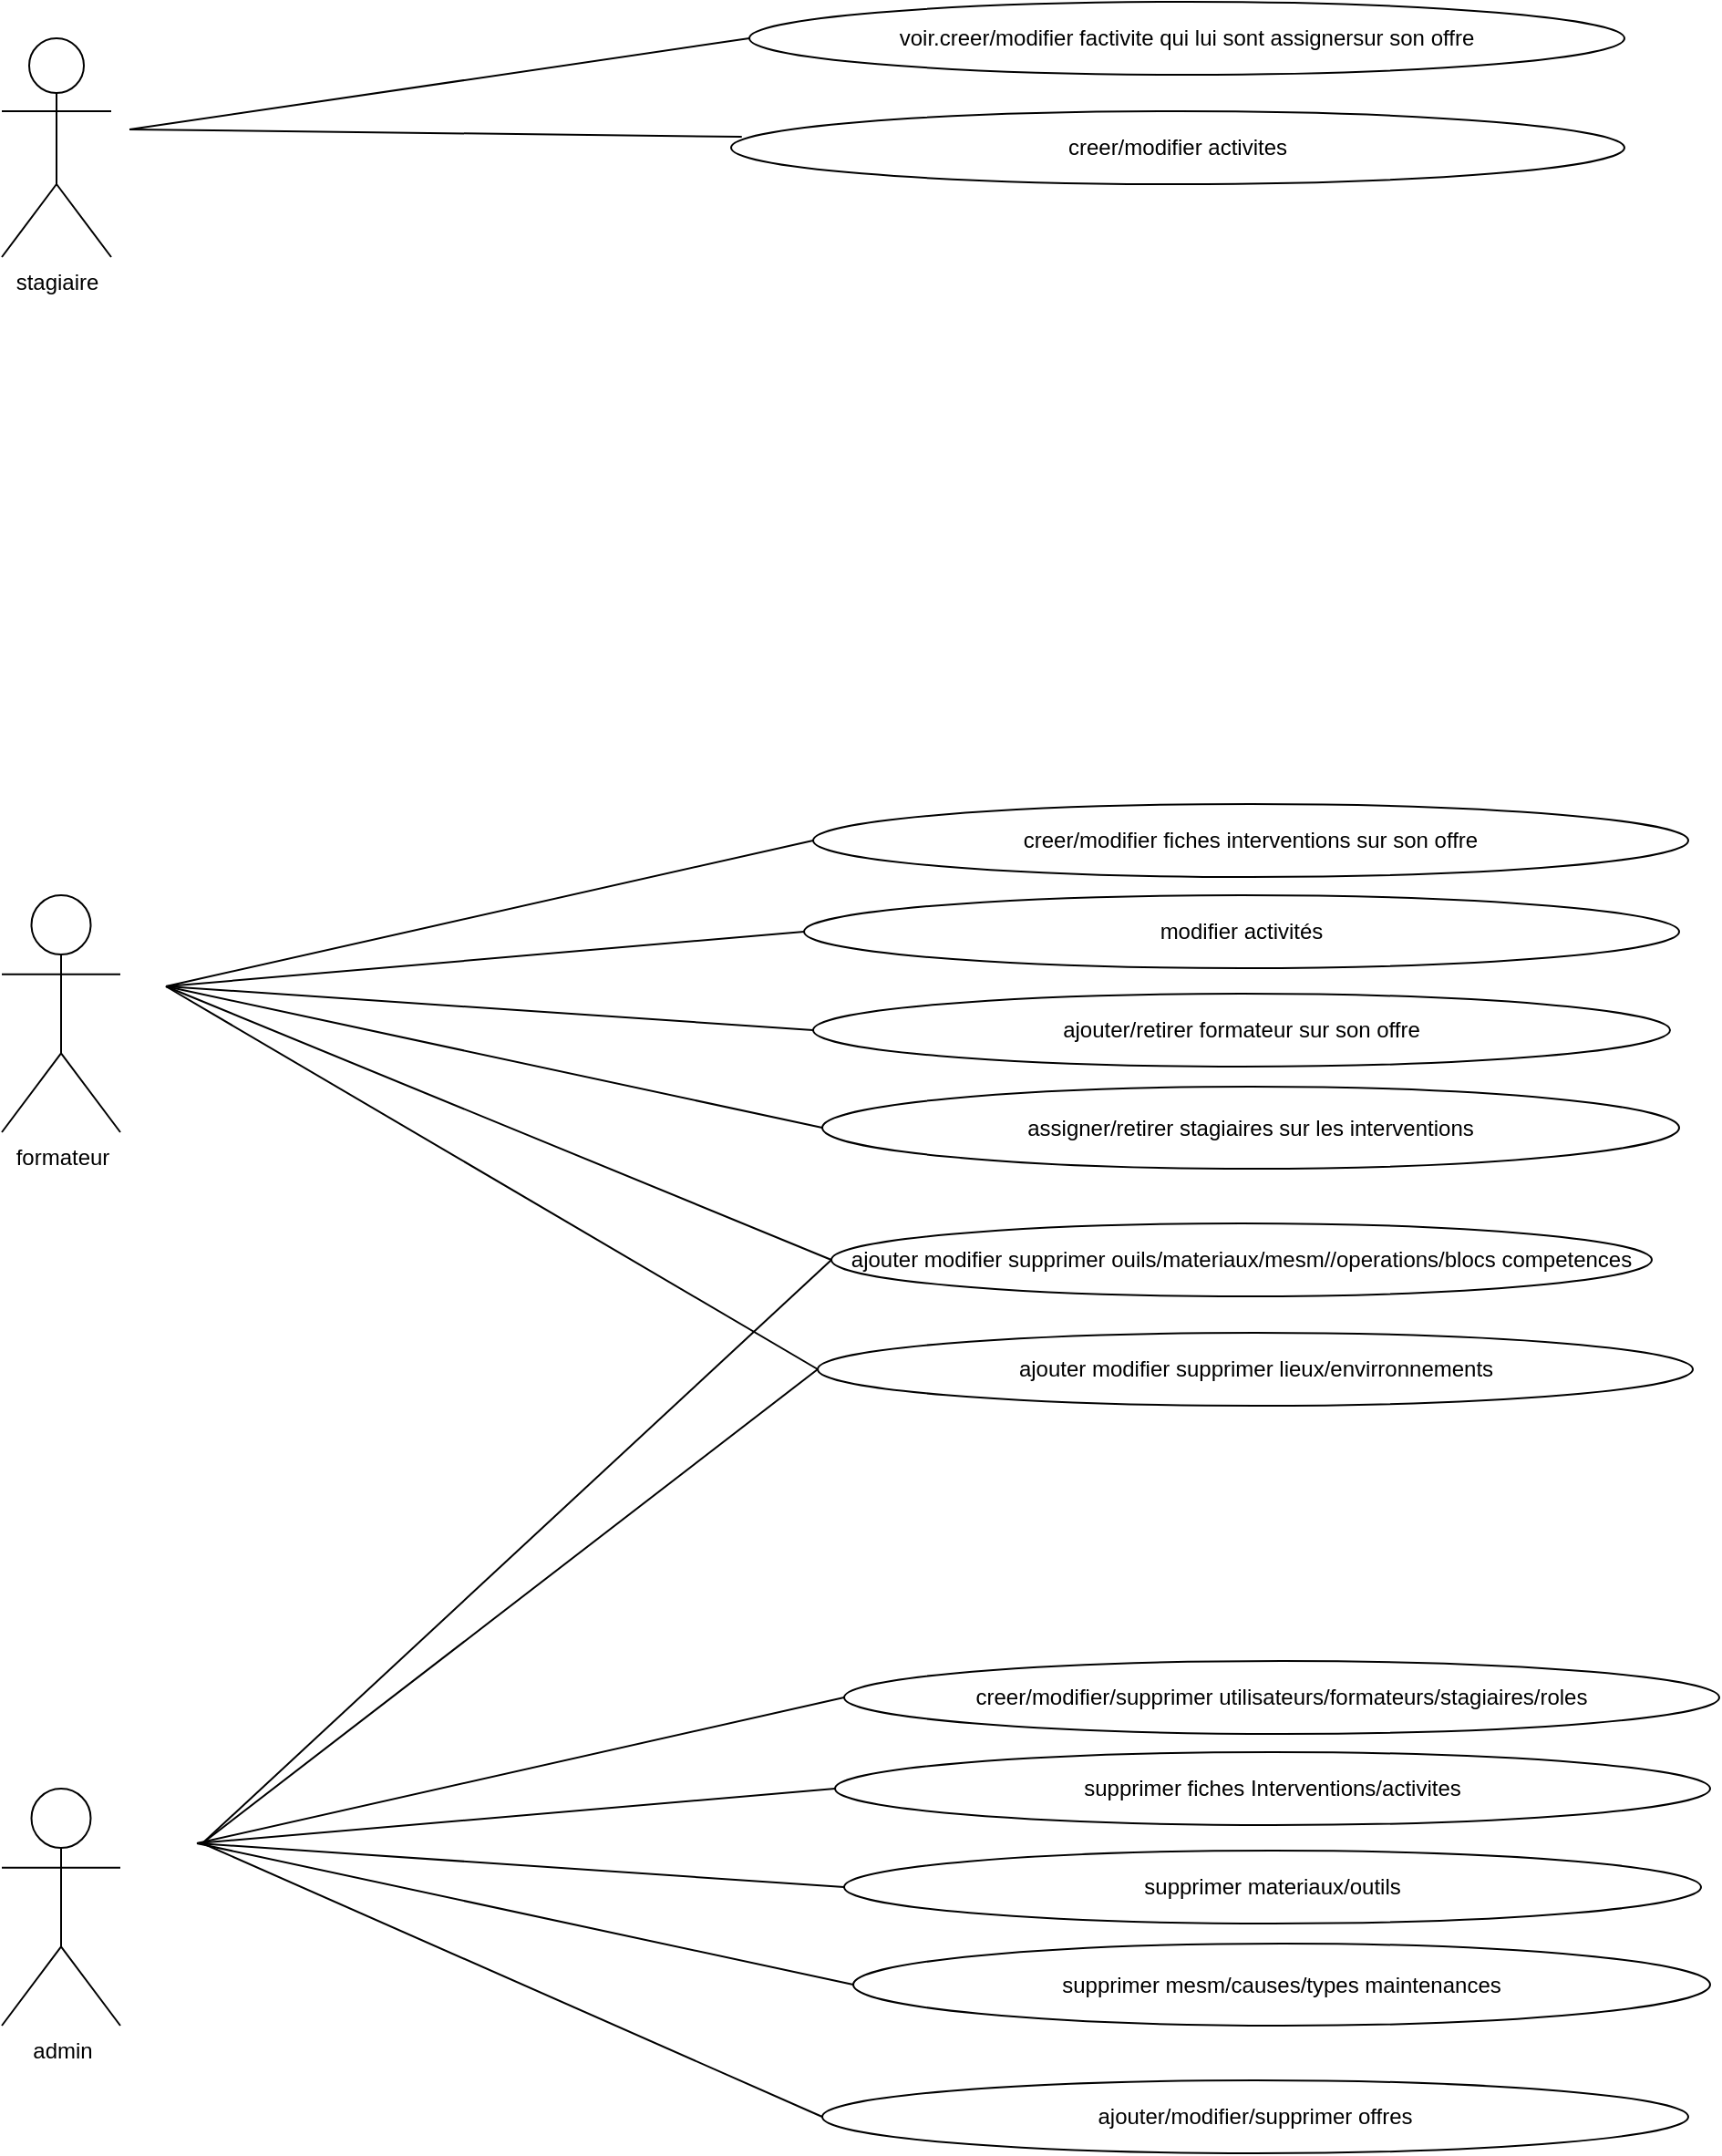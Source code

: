 <mxfile version="14.4.2" type="device"><diagram id="tupGcU1890wglgBQe29b" name="Page-1"><mxGraphModel dx="1422" dy="762" grid="1" gridSize="10" guides="1" tooltips="1" connect="1" arrows="1" fold="1" page="1" pageScale="1" pageWidth="2500" pageHeight="2500" math="0" shadow="0"><root><object label="" id="0"><mxCell/></object><mxCell id="1" parent="0"/><mxCell id="WuVCztsxQyJFruBPFRgx-1" value="admin" style="shape=umlActor;verticalLabelPosition=bottom;verticalAlign=top;html=1;outlineConnect=0;" vertex="1" parent="1"><mxGeometry x="60" y="1000" width="65" height="130" as="geometry"/></mxCell><mxCell id="WuVCztsxQyJFruBPFRgx-2" value="formateur" style="shape=umlActor;verticalLabelPosition=bottom;verticalAlign=top;html=1;outlineConnect=0;" vertex="1" parent="1"><mxGeometry x="60" y="510" width="65" height="130" as="geometry"/></mxCell><mxCell id="WuVCztsxQyJFruBPFRgx-3" value="stagiaire" style="shape=umlActor;verticalLabelPosition=bottom;verticalAlign=top;html=1;outlineConnect=0;" vertex="1" parent="1"><mxGeometry x="60" y="40" width="60" height="120" as="geometry"/></mxCell><mxCell id="WuVCztsxQyJFruBPFRgx-7" value="ajouter/retirer formateur sur son offre" style="ellipse;whiteSpace=wrap;html=1;" vertex="1" parent="1"><mxGeometry x="505" y="564" width="470" height="40" as="geometry"/></mxCell><mxCell id="WuVCztsxQyJFruBPFRgx-8" value="&lt;span&gt;creer/modifier fiches interventions sur son offre&lt;/span&gt;" style="ellipse;whiteSpace=wrap;html=1;" vertex="1" parent="1"><mxGeometry x="505" y="460" width="480" height="40" as="geometry"/></mxCell><mxCell id="WuVCztsxQyJFruBPFRgx-9" value="&lt;span&gt;modifier activités&lt;/span&gt;" style="ellipse;whiteSpace=wrap;html=1;" vertex="1" parent="1"><mxGeometry x="500" y="510" width="480" height="40" as="geometry"/></mxCell><mxCell id="WuVCztsxQyJFruBPFRgx-10" value="&lt;span&gt;assigner/retirer stagiaires sur les interventions&lt;/span&gt;" style="ellipse;whiteSpace=wrap;html=1;" vertex="1" parent="1"><mxGeometry x="510" y="615" width="470" height="45" as="geometry"/></mxCell><mxCell id="WuVCztsxQyJFruBPFRgx-13" value="" style="endArrow=none;html=1;entryX=0;entryY=0.5;entryDx=0;entryDy=0;" edge="1" parent="1" target="WuVCztsxQyJFruBPFRgx-8"><mxGeometry width="50" height="50" relative="1" as="geometry"><mxPoint x="150" y="560" as="sourcePoint"/><mxPoint x="360" y="490" as="targetPoint"/></mxGeometry></mxCell><mxCell id="WuVCztsxQyJFruBPFRgx-14" value="" style="endArrow=none;html=1;entryX=0;entryY=0.5;entryDx=0;entryDy=0;" edge="1" parent="1" target="WuVCztsxQyJFruBPFRgx-9"><mxGeometry width="50" height="50" relative="1" as="geometry"><mxPoint x="150" y="560" as="sourcePoint"/><mxPoint x="440" y="570" as="targetPoint"/></mxGeometry></mxCell><mxCell id="WuVCztsxQyJFruBPFRgx-15" value="" style="endArrow=none;html=1;entryX=0;entryY=0.5;entryDx=0;entryDy=0;" edge="1" parent="1" target="WuVCztsxQyJFruBPFRgx-7"><mxGeometry width="50" height="50" relative="1" as="geometry"><mxPoint x="150" y="560" as="sourcePoint"/><mxPoint x="360" y="580" as="targetPoint"/></mxGeometry></mxCell><mxCell id="WuVCztsxQyJFruBPFRgx-16" value="" style="endArrow=none;html=1;entryX=0;entryY=0.5;entryDx=0;entryDy=0;" edge="1" parent="1" target="WuVCztsxQyJFruBPFRgx-10"><mxGeometry width="50" height="50" relative="1" as="geometry"><mxPoint x="150" y="560" as="sourcePoint"/><mxPoint x="390" y="630" as="targetPoint"/></mxGeometry></mxCell><mxCell id="WuVCztsxQyJFruBPFRgx-18" value="supprimer materiaux/outils" style="ellipse;whiteSpace=wrap;html=1;" vertex="1" parent="1"><mxGeometry x="522" y="1034" width="470" height="40" as="geometry"/></mxCell><mxCell id="WuVCztsxQyJFruBPFRgx-19" value="&lt;span&gt;creer/modifier/supprimer utilisateurs/formateurs/stagiaires/roles&lt;/span&gt;" style="ellipse;whiteSpace=wrap;html=1;" vertex="1" parent="1"><mxGeometry x="522" y="930" width="480" height="40" as="geometry"/></mxCell><mxCell id="WuVCztsxQyJFruBPFRgx-20" value="&lt;span&gt;supprimer fiches Interventions/activites&lt;/span&gt;" style="ellipse;whiteSpace=wrap;html=1;" vertex="1" parent="1"><mxGeometry x="517" y="980" width="480" height="40" as="geometry"/></mxCell><mxCell id="WuVCztsxQyJFruBPFRgx-21" value="&lt;span&gt;supprimer mesm/causes/types maintenances&lt;/span&gt;" style="ellipse;whiteSpace=wrap;html=1;" vertex="1" parent="1"><mxGeometry x="527" y="1085" width="470" height="45" as="geometry"/></mxCell><mxCell id="WuVCztsxQyJFruBPFRgx-22" value="" style="endArrow=none;html=1;entryX=0;entryY=0.5;entryDx=0;entryDy=0;" edge="1" target="WuVCztsxQyJFruBPFRgx-19" parent="1"><mxGeometry width="50" height="50" relative="1" as="geometry"><mxPoint x="167" y="1030" as="sourcePoint"/><mxPoint x="377" y="960" as="targetPoint"/></mxGeometry></mxCell><mxCell id="WuVCztsxQyJFruBPFRgx-23" value="" style="endArrow=none;html=1;entryX=0;entryY=0.5;entryDx=0;entryDy=0;" edge="1" target="WuVCztsxQyJFruBPFRgx-20" parent="1"><mxGeometry width="50" height="50" relative="1" as="geometry"><mxPoint x="167" y="1030" as="sourcePoint"/><mxPoint x="457" y="1040" as="targetPoint"/></mxGeometry></mxCell><mxCell id="WuVCztsxQyJFruBPFRgx-24" value="" style="endArrow=none;html=1;entryX=0;entryY=0.5;entryDx=0;entryDy=0;" edge="1" target="WuVCztsxQyJFruBPFRgx-18" parent="1"><mxGeometry width="50" height="50" relative="1" as="geometry"><mxPoint x="167" y="1030" as="sourcePoint"/><mxPoint x="377" y="1050" as="targetPoint"/></mxGeometry></mxCell><mxCell id="WuVCztsxQyJFruBPFRgx-25" value="" style="endArrow=none;html=1;entryX=0;entryY=0.5;entryDx=0;entryDy=0;" edge="1" target="WuVCztsxQyJFruBPFRgx-21" parent="1"><mxGeometry width="50" height="50" relative="1" as="geometry"><mxPoint x="167" y="1030" as="sourcePoint"/><mxPoint x="407" y="1100" as="targetPoint"/></mxGeometry></mxCell><mxCell id="WuVCztsxQyJFruBPFRgx-27" value="ajouter/modifier/supprimer offres" style="ellipse;whiteSpace=wrap;html=1;" vertex="1" parent="1"><mxGeometry x="510" y="1160" width="475" height="40" as="geometry"/></mxCell><mxCell id="WuVCztsxQyJFruBPFRgx-28" value="" style="endArrow=none;html=1;entryX=0;entryY=0.5;entryDx=0;entryDy=0;" edge="1" parent="1" target="WuVCztsxQyJFruBPFRgx-27"><mxGeometry width="50" height="50" relative="1" as="geometry"><mxPoint x="170" y="1030" as="sourcePoint"/><mxPoint x="610" y="860" as="targetPoint"/></mxGeometry></mxCell><mxCell id="WuVCztsxQyJFruBPFRgx-30" value="&lt;span&gt;voir.creer/modifier factivite qui lui sont assignersur son offre&lt;/span&gt;" style="ellipse;whiteSpace=wrap;html=1;" vertex="1" parent="1"><mxGeometry x="470" y="20" width="480" height="40" as="geometry"/></mxCell><mxCell id="WuVCztsxQyJFruBPFRgx-31" value="" style="endArrow=none;html=1;entryX=0;entryY=0.5;entryDx=0;entryDy=0;" edge="1" parent="1" target="WuVCztsxQyJFruBPFRgx-30"><mxGeometry width="50" height="50" relative="1" as="geometry"><mxPoint x="130" y="90" as="sourcePoint"/><mxPoint x="610" y="220" as="targetPoint"/></mxGeometry></mxCell><mxCell id="WuVCztsxQyJFruBPFRgx-32" value="creer/modifier activites" style="ellipse;whiteSpace=wrap;html=1;" vertex="1" parent="1"><mxGeometry x="460" y="80" width="490" height="40" as="geometry"/></mxCell><mxCell id="WuVCztsxQyJFruBPFRgx-33" value="" style="endArrow=none;html=1;entryX=0.012;entryY=0.35;entryDx=0;entryDy=0;entryPerimeter=0;" edge="1" parent="1" target="WuVCztsxQyJFruBPFRgx-32"><mxGeometry width="50" height="50" relative="1" as="geometry"><mxPoint x="130" y="90" as="sourcePoint"/><mxPoint x="290" y="120" as="targetPoint"/></mxGeometry></mxCell><mxCell id="WuVCztsxQyJFruBPFRgx-34" value="ajouter modifier supprimer ouils/materiaux/mesm//operations/blocs competences" style="ellipse;whiteSpace=wrap;html=1;" vertex="1" parent="1"><mxGeometry x="515" y="690" width="450" height="40" as="geometry"/></mxCell><mxCell id="WuVCztsxQyJFruBPFRgx-35" value="ajouter modifier supprimer lieux/envirronnements" style="ellipse;whiteSpace=wrap;html=1;" vertex="1" parent="1"><mxGeometry x="507.5" y="750" width="480" height="40" as="geometry"/></mxCell><mxCell id="WuVCztsxQyJFruBPFRgx-37" value="" style="endArrow=none;html=1;entryX=0;entryY=0.5;entryDx=0;entryDy=0;" edge="1" parent="1" target="WuVCztsxQyJFruBPFRgx-35"><mxGeometry width="50" height="50" relative="1" as="geometry"><mxPoint x="150" y="560" as="sourcePoint"/><mxPoint x="610" y="790" as="targetPoint"/></mxGeometry></mxCell><mxCell id="WuVCztsxQyJFruBPFRgx-38" value="" style="endArrow=none;html=1;entryX=0;entryY=0.5;entryDx=0;entryDy=0;" edge="1" parent="1" target="WuVCztsxQyJFruBPFRgx-34"><mxGeometry width="50" height="50" relative="1" as="geometry"><mxPoint x="150" y="560" as="sourcePoint"/><mxPoint x="610" y="790" as="targetPoint"/></mxGeometry></mxCell><mxCell id="WuVCztsxQyJFruBPFRgx-39" value="" style="endArrow=none;html=1;entryX=0;entryY=0.5;entryDx=0;entryDy=0;" edge="1" parent="1" target="WuVCztsxQyJFruBPFRgx-35"><mxGeometry width="50" height="50" relative="1" as="geometry"><mxPoint x="170" y="1030" as="sourcePoint"/><mxPoint x="610" y="790" as="targetPoint"/></mxGeometry></mxCell><mxCell id="WuVCztsxQyJFruBPFRgx-41" value="" style="endArrow=none;html=1;entryX=0;entryY=0.5;entryDx=0;entryDy=0;" edge="1" parent="1" target="WuVCztsxQyJFruBPFRgx-34"><mxGeometry width="50" height="50" relative="1" as="geometry"><mxPoint x="170" y="1030" as="sourcePoint"/><mxPoint x="610" y="790" as="targetPoint"/></mxGeometry></mxCell></root></mxGraphModel></diagram></mxfile>